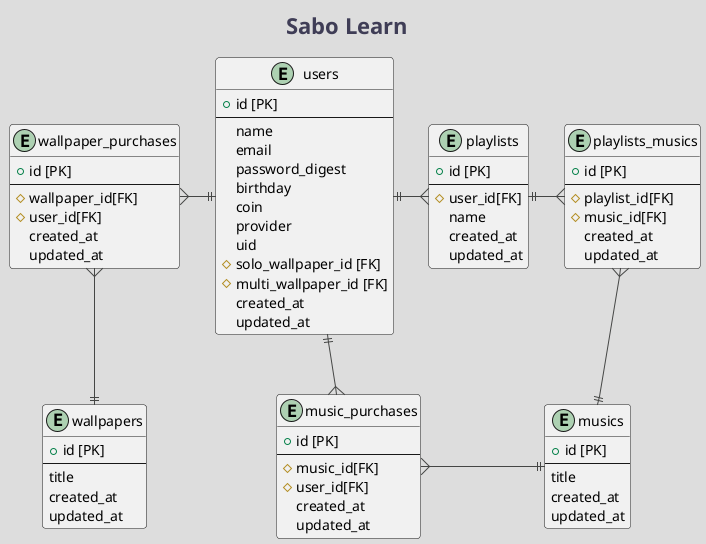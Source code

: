 @startuml sabolearn
' テーマ
!theme toy

' 設定
title "Sabo Learn"
skinparam titleBorderRoundCorner 10
skinparam titleBorderThickness 0
skinparam titleFontSize 22
skinparam titleFontColor #3F3D56


' エンティティ

entity users {
+ id [PK]
--
  name
  email
  password_digest
  birthday
  coin
  provider
  uid
# solo_wallpaper_id [FK]
# multi_wallpaper_id [FK]
  created_at
  updated_at
}

entity musics {
+ id [PK]
--
  title
  created_at
  updated_at
}

entity wallpapers {
+ id [PK]
--
  title
  created_at
  updated_at
}

entity music_purchases {
+ id [PK]
--
# music_id[FK]
# user_id[FK]
  created_at
  updated_at
}

entity wallpaper_purchases {
+ id [PK]
--
# wallpaper_id[FK]
# user_id[FK]
  created_at
  updated_at
}

entity playlists {
+ id [PK]
--
# user_id[FK]
  name
  created_at
  updated_at
}

entity playlists_musics {
+ id [PK]
--
# playlist_id[FK]
# music_id[FK]
  created_at
  updated_at
}

' リレーション
users ||-r-{ music_purchases
music_purchases }-r-|| musics
users ||-l-{ wallpaper_purchases
wallpaper_purchases }-d-|| wallpapers
users ||-r-{ playlists
playlists ||-r-{ playlists_musics
playlists_musics }-d-|| musics
